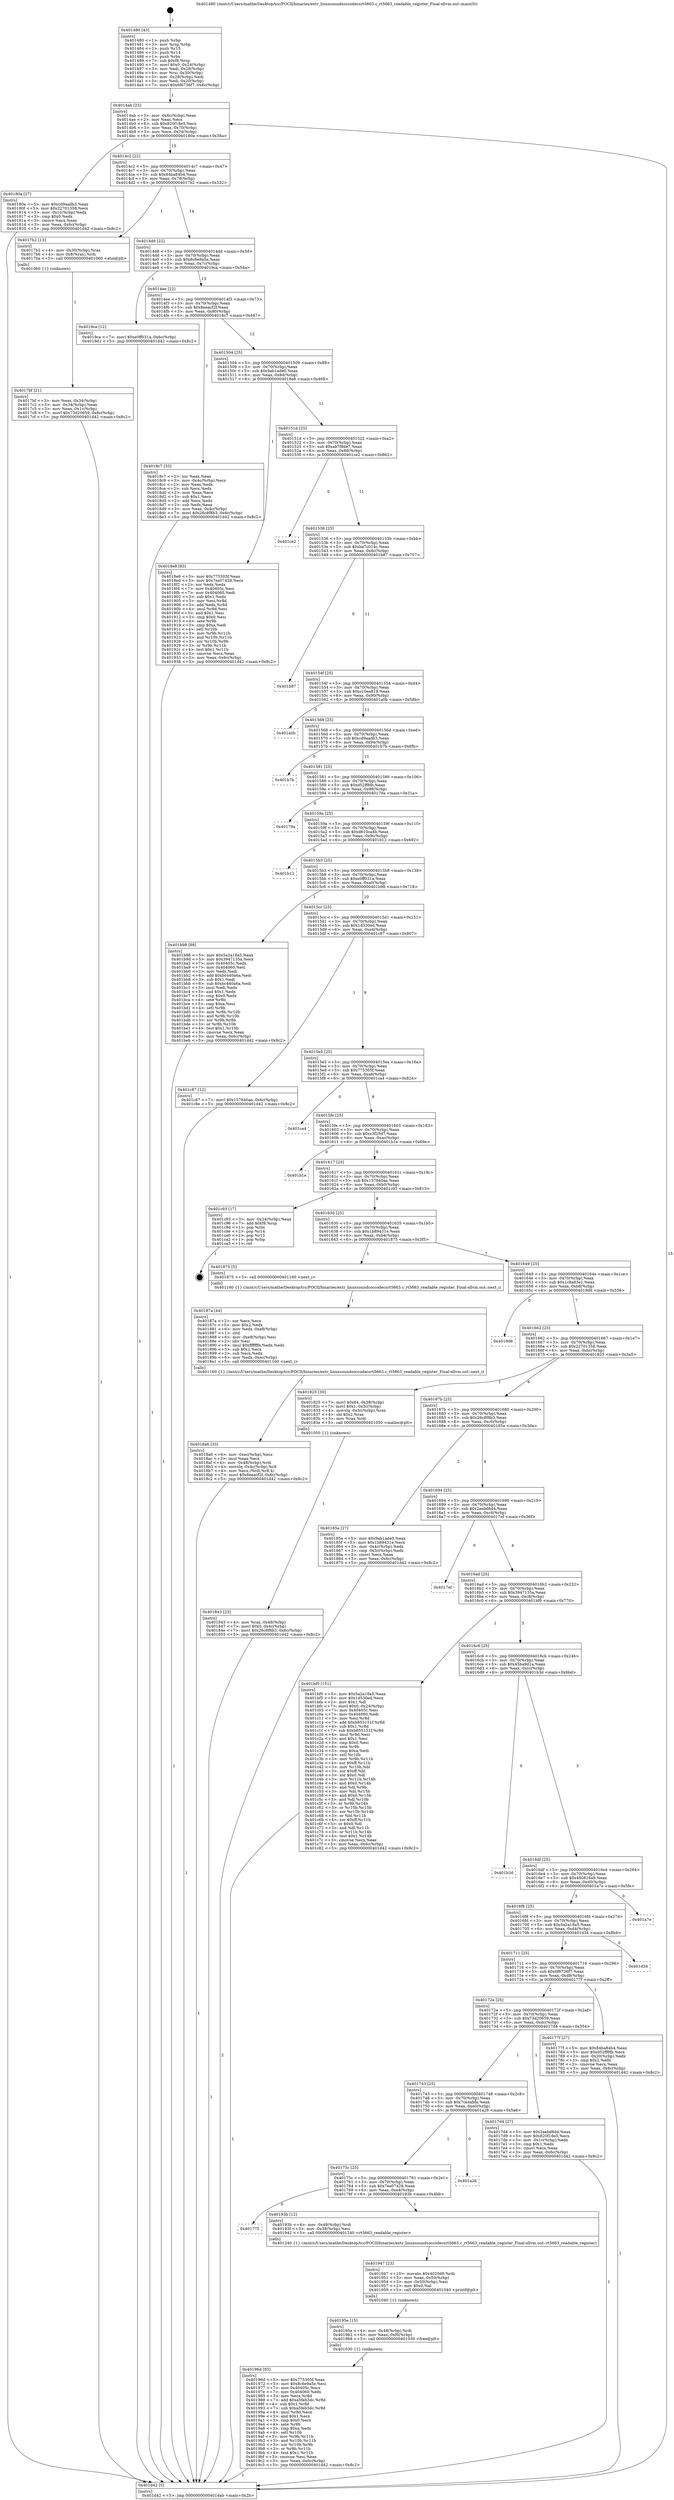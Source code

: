 digraph "0x401480" {
  label = "0x401480 (/mnt/c/Users/mathe/Desktop/tcc/POCII/binaries/extr_linuxsoundsoccodecsrt5663.c_rt5663_readable_register_Final-ollvm.out::main(0))"
  labelloc = "t"
  node[shape=record]

  Entry [label="",width=0.3,height=0.3,shape=circle,fillcolor=black,style=filled]
  "0x4014ab" [label="{
     0x4014ab [23]\l
     | [instrs]\l
     &nbsp;&nbsp;0x4014ab \<+3\>: mov -0x6c(%rbp),%eax\l
     &nbsp;&nbsp;0x4014ae \<+2\>: mov %eax,%ecx\l
     &nbsp;&nbsp;0x4014b0 \<+6\>: sub $0x820f18e5,%ecx\l
     &nbsp;&nbsp;0x4014b6 \<+3\>: mov %eax,-0x70(%rbp)\l
     &nbsp;&nbsp;0x4014b9 \<+3\>: mov %ecx,-0x74(%rbp)\l
     &nbsp;&nbsp;0x4014bc \<+6\>: je 000000000040180a \<main+0x38a\>\l
  }"]
  "0x40180a" [label="{
     0x40180a [27]\l
     | [instrs]\l
     &nbsp;&nbsp;0x40180a \<+5\>: mov $0xcd9aadb3,%eax\l
     &nbsp;&nbsp;0x40180f \<+5\>: mov $0x22701358,%ecx\l
     &nbsp;&nbsp;0x401814 \<+3\>: mov -0x1c(%rbp),%edx\l
     &nbsp;&nbsp;0x401817 \<+3\>: cmp $0x0,%edx\l
     &nbsp;&nbsp;0x40181a \<+3\>: cmove %ecx,%eax\l
     &nbsp;&nbsp;0x40181d \<+3\>: mov %eax,-0x6c(%rbp)\l
     &nbsp;&nbsp;0x401820 \<+5\>: jmp 0000000000401d42 \<main+0x8c2\>\l
  }"]
  "0x4014c2" [label="{
     0x4014c2 [22]\l
     | [instrs]\l
     &nbsp;&nbsp;0x4014c2 \<+5\>: jmp 00000000004014c7 \<main+0x47\>\l
     &nbsp;&nbsp;0x4014c7 \<+3\>: mov -0x70(%rbp),%eax\l
     &nbsp;&nbsp;0x4014ca \<+5\>: sub $0x84ba84b4,%eax\l
     &nbsp;&nbsp;0x4014cf \<+3\>: mov %eax,-0x78(%rbp)\l
     &nbsp;&nbsp;0x4014d2 \<+6\>: je 00000000004017b2 \<main+0x332\>\l
  }"]
  Exit [label="",width=0.3,height=0.3,shape=circle,fillcolor=black,style=filled,peripheries=2]
  "0x4017b2" [label="{
     0x4017b2 [13]\l
     | [instrs]\l
     &nbsp;&nbsp;0x4017b2 \<+4\>: mov -0x30(%rbp),%rax\l
     &nbsp;&nbsp;0x4017b6 \<+4\>: mov 0x8(%rax),%rdi\l
     &nbsp;&nbsp;0x4017ba \<+5\>: call 0000000000401060 \<atoi@plt\>\l
     | [calls]\l
     &nbsp;&nbsp;0x401060 \{1\} (unknown)\l
  }"]
  "0x4014d8" [label="{
     0x4014d8 [22]\l
     | [instrs]\l
     &nbsp;&nbsp;0x4014d8 \<+5\>: jmp 00000000004014dd \<main+0x5d\>\l
     &nbsp;&nbsp;0x4014dd \<+3\>: mov -0x70(%rbp),%eax\l
     &nbsp;&nbsp;0x4014e0 \<+5\>: sub $0x8c6e9a5e,%eax\l
     &nbsp;&nbsp;0x4014e5 \<+3\>: mov %eax,-0x7c(%rbp)\l
     &nbsp;&nbsp;0x4014e8 \<+6\>: je 00000000004019ca \<main+0x54a\>\l
  }"]
  "0x40196d" [label="{
     0x40196d [93]\l
     | [instrs]\l
     &nbsp;&nbsp;0x40196d \<+5\>: mov $0x775305f,%eax\l
     &nbsp;&nbsp;0x401972 \<+5\>: mov $0x8c6e9a5e,%esi\l
     &nbsp;&nbsp;0x401977 \<+7\>: mov 0x40405c,%ecx\l
     &nbsp;&nbsp;0x40197e \<+7\>: mov 0x404060,%edx\l
     &nbsp;&nbsp;0x401985 \<+3\>: mov %ecx,%r8d\l
     &nbsp;&nbsp;0x401988 \<+7\>: add $0xa5feb3dc,%r8d\l
     &nbsp;&nbsp;0x40198f \<+4\>: sub $0x1,%r8d\l
     &nbsp;&nbsp;0x401993 \<+7\>: sub $0xa5feb3dc,%r8d\l
     &nbsp;&nbsp;0x40199a \<+4\>: imul %r8d,%ecx\l
     &nbsp;&nbsp;0x40199e \<+3\>: and $0x1,%ecx\l
     &nbsp;&nbsp;0x4019a1 \<+3\>: cmp $0x0,%ecx\l
     &nbsp;&nbsp;0x4019a4 \<+4\>: sete %r9b\l
     &nbsp;&nbsp;0x4019a8 \<+3\>: cmp $0xa,%edx\l
     &nbsp;&nbsp;0x4019ab \<+4\>: setl %r10b\l
     &nbsp;&nbsp;0x4019af \<+3\>: mov %r9b,%r11b\l
     &nbsp;&nbsp;0x4019b2 \<+3\>: and %r10b,%r11b\l
     &nbsp;&nbsp;0x4019b5 \<+3\>: xor %r10b,%r9b\l
     &nbsp;&nbsp;0x4019b8 \<+3\>: or %r9b,%r11b\l
     &nbsp;&nbsp;0x4019bb \<+4\>: test $0x1,%r11b\l
     &nbsp;&nbsp;0x4019bf \<+3\>: cmovne %esi,%eax\l
     &nbsp;&nbsp;0x4019c2 \<+3\>: mov %eax,-0x6c(%rbp)\l
     &nbsp;&nbsp;0x4019c5 \<+5\>: jmp 0000000000401d42 \<main+0x8c2\>\l
  }"]
  "0x4019ca" [label="{
     0x4019ca [12]\l
     | [instrs]\l
     &nbsp;&nbsp;0x4019ca \<+7\>: movl $0xe0ff031a,-0x6c(%rbp)\l
     &nbsp;&nbsp;0x4019d1 \<+5\>: jmp 0000000000401d42 \<main+0x8c2\>\l
  }"]
  "0x4014ee" [label="{
     0x4014ee [22]\l
     | [instrs]\l
     &nbsp;&nbsp;0x4014ee \<+5\>: jmp 00000000004014f3 \<main+0x73\>\l
     &nbsp;&nbsp;0x4014f3 \<+3\>: mov -0x70(%rbp),%eax\l
     &nbsp;&nbsp;0x4014f6 \<+5\>: sub $0x8eeacf2f,%eax\l
     &nbsp;&nbsp;0x4014fb \<+3\>: mov %eax,-0x80(%rbp)\l
     &nbsp;&nbsp;0x4014fe \<+6\>: je 00000000004018c7 \<main+0x447\>\l
  }"]
  "0x40195e" [label="{
     0x40195e [15]\l
     | [instrs]\l
     &nbsp;&nbsp;0x40195e \<+4\>: mov -0x48(%rbp),%rdi\l
     &nbsp;&nbsp;0x401962 \<+6\>: mov %eax,-0xf0(%rbp)\l
     &nbsp;&nbsp;0x401968 \<+5\>: call 0000000000401030 \<free@plt\>\l
     | [calls]\l
     &nbsp;&nbsp;0x401030 \{1\} (unknown)\l
  }"]
  "0x4018c7" [label="{
     0x4018c7 [33]\l
     | [instrs]\l
     &nbsp;&nbsp;0x4018c7 \<+2\>: xor %eax,%eax\l
     &nbsp;&nbsp;0x4018c9 \<+3\>: mov -0x4c(%rbp),%ecx\l
     &nbsp;&nbsp;0x4018cc \<+2\>: mov %eax,%edx\l
     &nbsp;&nbsp;0x4018ce \<+2\>: sub %ecx,%edx\l
     &nbsp;&nbsp;0x4018d0 \<+2\>: mov %eax,%ecx\l
     &nbsp;&nbsp;0x4018d2 \<+3\>: sub $0x1,%ecx\l
     &nbsp;&nbsp;0x4018d5 \<+2\>: add %ecx,%edx\l
     &nbsp;&nbsp;0x4018d7 \<+2\>: sub %edx,%eax\l
     &nbsp;&nbsp;0x4018d9 \<+3\>: mov %eax,-0x4c(%rbp)\l
     &nbsp;&nbsp;0x4018dc \<+7\>: movl $0x26c8f8b3,-0x6c(%rbp)\l
     &nbsp;&nbsp;0x4018e3 \<+5\>: jmp 0000000000401d42 \<main+0x8c2\>\l
  }"]
  "0x401504" [label="{
     0x401504 [25]\l
     | [instrs]\l
     &nbsp;&nbsp;0x401504 \<+5\>: jmp 0000000000401509 \<main+0x89\>\l
     &nbsp;&nbsp;0x401509 \<+3\>: mov -0x70(%rbp),%eax\l
     &nbsp;&nbsp;0x40150c \<+5\>: sub $0x9ab1ade0,%eax\l
     &nbsp;&nbsp;0x401511 \<+6\>: mov %eax,-0x84(%rbp)\l
     &nbsp;&nbsp;0x401517 \<+6\>: je 00000000004018e8 \<main+0x468\>\l
  }"]
  "0x401947" [label="{
     0x401947 [23]\l
     | [instrs]\l
     &nbsp;&nbsp;0x401947 \<+10\>: movabs $0x4020d6,%rdi\l
     &nbsp;&nbsp;0x401951 \<+3\>: mov %eax,-0x50(%rbp)\l
     &nbsp;&nbsp;0x401954 \<+3\>: mov -0x50(%rbp),%esi\l
     &nbsp;&nbsp;0x401957 \<+2\>: mov $0x0,%al\l
     &nbsp;&nbsp;0x401959 \<+5\>: call 0000000000401040 \<printf@plt\>\l
     | [calls]\l
     &nbsp;&nbsp;0x401040 \{1\} (unknown)\l
  }"]
  "0x4018e8" [label="{
     0x4018e8 [83]\l
     | [instrs]\l
     &nbsp;&nbsp;0x4018e8 \<+5\>: mov $0x775305f,%eax\l
     &nbsp;&nbsp;0x4018ed \<+5\>: mov $0x7ea07428,%ecx\l
     &nbsp;&nbsp;0x4018f2 \<+2\>: xor %edx,%edx\l
     &nbsp;&nbsp;0x4018f4 \<+7\>: mov 0x40405c,%esi\l
     &nbsp;&nbsp;0x4018fb \<+7\>: mov 0x404060,%edi\l
     &nbsp;&nbsp;0x401902 \<+3\>: sub $0x1,%edx\l
     &nbsp;&nbsp;0x401905 \<+3\>: mov %esi,%r8d\l
     &nbsp;&nbsp;0x401908 \<+3\>: add %edx,%r8d\l
     &nbsp;&nbsp;0x40190b \<+4\>: imul %r8d,%esi\l
     &nbsp;&nbsp;0x40190f \<+3\>: and $0x1,%esi\l
     &nbsp;&nbsp;0x401912 \<+3\>: cmp $0x0,%esi\l
     &nbsp;&nbsp;0x401915 \<+4\>: sete %r9b\l
     &nbsp;&nbsp;0x401919 \<+3\>: cmp $0xa,%edi\l
     &nbsp;&nbsp;0x40191c \<+4\>: setl %r10b\l
     &nbsp;&nbsp;0x401920 \<+3\>: mov %r9b,%r11b\l
     &nbsp;&nbsp;0x401923 \<+3\>: and %r10b,%r11b\l
     &nbsp;&nbsp;0x401926 \<+3\>: xor %r10b,%r9b\l
     &nbsp;&nbsp;0x401929 \<+3\>: or %r9b,%r11b\l
     &nbsp;&nbsp;0x40192c \<+4\>: test $0x1,%r11b\l
     &nbsp;&nbsp;0x401930 \<+3\>: cmovne %ecx,%eax\l
     &nbsp;&nbsp;0x401933 \<+3\>: mov %eax,-0x6c(%rbp)\l
     &nbsp;&nbsp;0x401936 \<+5\>: jmp 0000000000401d42 \<main+0x8c2\>\l
  }"]
  "0x40151d" [label="{
     0x40151d [25]\l
     | [instrs]\l
     &nbsp;&nbsp;0x40151d \<+5\>: jmp 0000000000401522 \<main+0xa2\>\l
     &nbsp;&nbsp;0x401522 \<+3\>: mov -0x70(%rbp),%eax\l
     &nbsp;&nbsp;0x401525 \<+5\>: sub $0xab7f8de7,%eax\l
     &nbsp;&nbsp;0x40152a \<+6\>: mov %eax,-0x88(%rbp)\l
     &nbsp;&nbsp;0x401530 \<+6\>: je 0000000000401ce2 \<main+0x862\>\l
  }"]
  "0x401775" [label="{
     0x401775\l
  }", style=dashed]
  "0x401ce2" [label="{
     0x401ce2\l
  }", style=dashed]
  "0x401536" [label="{
     0x401536 [25]\l
     | [instrs]\l
     &nbsp;&nbsp;0x401536 \<+5\>: jmp 000000000040153b \<main+0xbb\>\l
     &nbsp;&nbsp;0x40153b \<+3\>: mov -0x70(%rbp),%eax\l
     &nbsp;&nbsp;0x40153e \<+5\>: sub $0xba7c014c,%eax\l
     &nbsp;&nbsp;0x401543 \<+6\>: mov %eax,-0x8c(%rbp)\l
     &nbsp;&nbsp;0x401549 \<+6\>: je 0000000000401b87 \<main+0x707\>\l
  }"]
  "0x40193b" [label="{
     0x40193b [12]\l
     | [instrs]\l
     &nbsp;&nbsp;0x40193b \<+4\>: mov -0x48(%rbp),%rdi\l
     &nbsp;&nbsp;0x40193f \<+3\>: mov -0x38(%rbp),%esi\l
     &nbsp;&nbsp;0x401942 \<+5\>: call 0000000000401240 \<rt5663_readable_register\>\l
     | [calls]\l
     &nbsp;&nbsp;0x401240 \{1\} (/mnt/c/Users/mathe/Desktop/tcc/POCII/binaries/extr_linuxsoundsoccodecsrt5663.c_rt5663_readable_register_Final-ollvm.out::rt5663_readable_register)\l
  }"]
  "0x401b87" [label="{
     0x401b87\l
  }", style=dashed]
  "0x40154f" [label="{
     0x40154f [25]\l
     | [instrs]\l
     &nbsp;&nbsp;0x40154f \<+5\>: jmp 0000000000401554 \<main+0xd4\>\l
     &nbsp;&nbsp;0x401554 \<+3\>: mov -0x70(%rbp),%eax\l
     &nbsp;&nbsp;0x401557 \<+5\>: sub $0xc10ea819,%eax\l
     &nbsp;&nbsp;0x40155c \<+6\>: mov %eax,-0x90(%rbp)\l
     &nbsp;&nbsp;0x401562 \<+6\>: je 0000000000401a0b \<main+0x58b\>\l
  }"]
  "0x40175c" [label="{
     0x40175c [25]\l
     | [instrs]\l
     &nbsp;&nbsp;0x40175c \<+5\>: jmp 0000000000401761 \<main+0x2e1\>\l
     &nbsp;&nbsp;0x401761 \<+3\>: mov -0x70(%rbp),%eax\l
     &nbsp;&nbsp;0x401764 \<+5\>: sub $0x7ea07428,%eax\l
     &nbsp;&nbsp;0x401769 \<+6\>: mov %eax,-0xe4(%rbp)\l
     &nbsp;&nbsp;0x40176f \<+6\>: je 000000000040193b \<main+0x4bb\>\l
  }"]
  "0x401a0b" [label="{
     0x401a0b\l
  }", style=dashed]
  "0x401568" [label="{
     0x401568 [25]\l
     | [instrs]\l
     &nbsp;&nbsp;0x401568 \<+5\>: jmp 000000000040156d \<main+0xed\>\l
     &nbsp;&nbsp;0x40156d \<+3\>: mov -0x70(%rbp),%eax\l
     &nbsp;&nbsp;0x401570 \<+5\>: sub $0xcd9aadb3,%eax\l
     &nbsp;&nbsp;0x401575 \<+6\>: mov %eax,-0x94(%rbp)\l
     &nbsp;&nbsp;0x40157b \<+6\>: je 0000000000401b7b \<main+0x6fb\>\l
  }"]
  "0x401a26" [label="{
     0x401a26\l
  }", style=dashed]
  "0x401b7b" [label="{
     0x401b7b\l
  }", style=dashed]
  "0x401581" [label="{
     0x401581 [25]\l
     | [instrs]\l
     &nbsp;&nbsp;0x401581 \<+5\>: jmp 0000000000401586 \<main+0x106\>\l
     &nbsp;&nbsp;0x401586 \<+3\>: mov -0x70(%rbp),%eax\l
     &nbsp;&nbsp;0x401589 \<+5\>: sub $0xd52ff8fb,%eax\l
     &nbsp;&nbsp;0x40158e \<+6\>: mov %eax,-0x98(%rbp)\l
     &nbsp;&nbsp;0x401594 \<+6\>: je 000000000040179a \<main+0x31a\>\l
  }"]
  "0x4018a6" [label="{
     0x4018a6 [33]\l
     | [instrs]\l
     &nbsp;&nbsp;0x4018a6 \<+6\>: mov -0xec(%rbp),%ecx\l
     &nbsp;&nbsp;0x4018ac \<+3\>: imul %eax,%ecx\l
     &nbsp;&nbsp;0x4018af \<+4\>: mov -0x48(%rbp),%rdi\l
     &nbsp;&nbsp;0x4018b3 \<+4\>: movslq -0x4c(%rbp),%r8\l
     &nbsp;&nbsp;0x4018b7 \<+4\>: mov %ecx,(%rdi,%r8,4)\l
     &nbsp;&nbsp;0x4018bb \<+7\>: movl $0x8eeacf2f,-0x6c(%rbp)\l
     &nbsp;&nbsp;0x4018c2 \<+5\>: jmp 0000000000401d42 \<main+0x8c2\>\l
  }"]
  "0x40179a" [label="{
     0x40179a\l
  }", style=dashed]
  "0x40159a" [label="{
     0x40159a [25]\l
     | [instrs]\l
     &nbsp;&nbsp;0x40159a \<+5\>: jmp 000000000040159f \<main+0x11f\>\l
     &nbsp;&nbsp;0x40159f \<+3\>: mov -0x70(%rbp),%eax\l
     &nbsp;&nbsp;0x4015a2 \<+5\>: sub $0xd610ca4b,%eax\l
     &nbsp;&nbsp;0x4015a7 \<+6\>: mov %eax,-0x9c(%rbp)\l
     &nbsp;&nbsp;0x4015ad \<+6\>: je 0000000000401b12 \<main+0x692\>\l
  }"]
  "0x40187a" [label="{
     0x40187a [44]\l
     | [instrs]\l
     &nbsp;&nbsp;0x40187a \<+2\>: xor %ecx,%ecx\l
     &nbsp;&nbsp;0x40187c \<+5\>: mov $0x2,%edx\l
     &nbsp;&nbsp;0x401881 \<+6\>: mov %edx,-0xe8(%rbp)\l
     &nbsp;&nbsp;0x401887 \<+1\>: cltd\l
     &nbsp;&nbsp;0x401888 \<+6\>: mov -0xe8(%rbp),%esi\l
     &nbsp;&nbsp;0x40188e \<+2\>: idiv %esi\l
     &nbsp;&nbsp;0x401890 \<+6\>: imul $0xfffffffe,%edx,%edx\l
     &nbsp;&nbsp;0x401896 \<+3\>: sub $0x1,%ecx\l
     &nbsp;&nbsp;0x401899 \<+2\>: sub %ecx,%edx\l
     &nbsp;&nbsp;0x40189b \<+6\>: mov %edx,-0xec(%rbp)\l
     &nbsp;&nbsp;0x4018a1 \<+5\>: call 0000000000401160 \<next_i\>\l
     | [calls]\l
     &nbsp;&nbsp;0x401160 \{1\} (/mnt/c/Users/mathe/Desktop/tcc/POCII/binaries/extr_linuxsoundsoccodecsrt5663.c_rt5663_readable_register_Final-ollvm.out::next_i)\l
  }"]
  "0x401b12" [label="{
     0x401b12\l
  }", style=dashed]
  "0x4015b3" [label="{
     0x4015b3 [25]\l
     | [instrs]\l
     &nbsp;&nbsp;0x4015b3 \<+5\>: jmp 00000000004015b8 \<main+0x138\>\l
     &nbsp;&nbsp;0x4015b8 \<+3\>: mov -0x70(%rbp),%eax\l
     &nbsp;&nbsp;0x4015bb \<+5\>: sub $0xe0ff031a,%eax\l
     &nbsp;&nbsp;0x4015c0 \<+6\>: mov %eax,-0xa0(%rbp)\l
     &nbsp;&nbsp;0x4015c6 \<+6\>: je 0000000000401b98 \<main+0x718\>\l
  }"]
  "0x401843" [label="{
     0x401843 [23]\l
     | [instrs]\l
     &nbsp;&nbsp;0x401843 \<+4\>: mov %rax,-0x48(%rbp)\l
     &nbsp;&nbsp;0x401847 \<+7\>: movl $0x0,-0x4c(%rbp)\l
     &nbsp;&nbsp;0x40184e \<+7\>: movl $0x26c8f8b3,-0x6c(%rbp)\l
     &nbsp;&nbsp;0x401855 \<+5\>: jmp 0000000000401d42 \<main+0x8c2\>\l
  }"]
  "0x401b98" [label="{
     0x401b98 [88]\l
     | [instrs]\l
     &nbsp;&nbsp;0x401b98 \<+5\>: mov $0x5a2a18a5,%eax\l
     &nbsp;&nbsp;0x401b9d \<+5\>: mov $0x3947135a,%ecx\l
     &nbsp;&nbsp;0x401ba2 \<+7\>: mov 0x40405c,%edx\l
     &nbsp;&nbsp;0x401ba9 \<+7\>: mov 0x404060,%esi\l
     &nbsp;&nbsp;0x401bb0 \<+2\>: mov %edx,%edi\l
     &nbsp;&nbsp;0x401bb2 \<+6\>: add $0xbc440a6a,%edi\l
     &nbsp;&nbsp;0x401bb8 \<+3\>: sub $0x1,%edi\l
     &nbsp;&nbsp;0x401bbb \<+6\>: sub $0xbc440a6a,%edi\l
     &nbsp;&nbsp;0x401bc1 \<+3\>: imul %edi,%edx\l
     &nbsp;&nbsp;0x401bc4 \<+3\>: and $0x1,%edx\l
     &nbsp;&nbsp;0x401bc7 \<+3\>: cmp $0x0,%edx\l
     &nbsp;&nbsp;0x401bca \<+4\>: sete %r8b\l
     &nbsp;&nbsp;0x401bce \<+3\>: cmp $0xa,%esi\l
     &nbsp;&nbsp;0x401bd1 \<+4\>: setl %r9b\l
     &nbsp;&nbsp;0x401bd5 \<+3\>: mov %r8b,%r10b\l
     &nbsp;&nbsp;0x401bd8 \<+3\>: and %r9b,%r10b\l
     &nbsp;&nbsp;0x401bdb \<+3\>: xor %r9b,%r8b\l
     &nbsp;&nbsp;0x401bde \<+3\>: or %r8b,%r10b\l
     &nbsp;&nbsp;0x401be1 \<+4\>: test $0x1,%r10b\l
     &nbsp;&nbsp;0x401be5 \<+3\>: cmovne %ecx,%eax\l
     &nbsp;&nbsp;0x401be8 \<+3\>: mov %eax,-0x6c(%rbp)\l
     &nbsp;&nbsp;0x401beb \<+5\>: jmp 0000000000401d42 \<main+0x8c2\>\l
  }"]
  "0x4015cc" [label="{
     0x4015cc [25]\l
     | [instrs]\l
     &nbsp;&nbsp;0x4015cc \<+5\>: jmp 00000000004015d1 \<main+0x151\>\l
     &nbsp;&nbsp;0x4015d1 \<+3\>: mov -0x70(%rbp),%eax\l
     &nbsp;&nbsp;0x4015d4 \<+5\>: sub $0x1d530ed,%eax\l
     &nbsp;&nbsp;0x4015d9 \<+6\>: mov %eax,-0xa4(%rbp)\l
     &nbsp;&nbsp;0x4015df \<+6\>: je 0000000000401c87 \<main+0x807\>\l
  }"]
  "0x401743" [label="{
     0x401743 [25]\l
     | [instrs]\l
     &nbsp;&nbsp;0x401743 \<+5\>: jmp 0000000000401748 \<main+0x2c8\>\l
     &nbsp;&nbsp;0x401748 \<+3\>: mov -0x70(%rbp),%eax\l
     &nbsp;&nbsp;0x40174b \<+5\>: sub $0x7ca4abfa,%eax\l
     &nbsp;&nbsp;0x401750 \<+6\>: mov %eax,-0xe0(%rbp)\l
     &nbsp;&nbsp;0x401756 \<+6\>: je 0000000000401a26 \<main+0x5a6\>\l
  }"]
  "0x401c87" [label="{
     0x401c87 [12]\l
     | [instrs]\l
     &nbsp;&nbsp;0x401c87 \<+7\>: movl $0x157840ae,-0x6c(%rbp)\l
     &nbsp;&nbsp;0x401c8e \<+5\>: jmp 0000000000401d42 \<main+0x8c2\>\l
  }"]
  "0x4015e5" [label="{
     0x4015e5 [25]\l
     | [instrs]\l
     &nbsp;&nbsp;0x4015e5 \<+5\>: jmp 00000000004015ea \<main+0x16a\>\l
     &nbsp;&nbsp;0x4015ea \<+3\>: mov -0x70(%rbp),%eax\l
     &nbsp;&nbsp;0x4015ed \<+5\>: sub $0x775305f,%eax\l
     &nbsp;&nbsp;0x4015f2 \<+6\>: mov %eax,-0xa8(%rbp)\l
     &nbsp;&nbsp;0x4015f8 \<+6\>: je 0000000000401ca4 \<main+0x824\>\l
  }"]
  "0x4017d4" [label="{
     0x4017d4 [27]\l
     | [instrs]\l
     &nbsp;&nbsp;0x4017d4 \<+5\>: mov $0x2aebd6d4,%eax\l
     &nbsp;&nbsp;0x4017d9 \<+5\>: mov $0x820f18e5,%ecx\l
     &nbsp;&nbsp;0x4017de \<+3\>: mov -0x1c(%rbp),%edx\l
     &nbsp;&nbsp;0x4017e1 \<+3\>: cmp $0x1,%edx\l
     &nbsp;&nbsp;0x4017e4 \<+3\>: cmovl %ecx,%eax\l
     &nbsp;&nbsp;0x4017e7 \<+3\>: mov %eax,-0x6c(%rbp)\l
     &nbsp;&nbsp;0x4017ea \<+5\>: jmp 0000000000401d42 \<main+0x8c2\>\l
  }"]
  "0x401ca4" [label="{
     0x401ca4\l
  }", style=dashed]
  "0x4015fe" [label="{
     0x4015fe [25]\l
     | [instrs]\l
     &nbsp;&nbsp;0x4015fe \<+5\>: jmp 0000000000401603 \<main+0x183\>\l
     &nbsp;&nbsp;0x401603 \<+3\>: mov -0x70(%rbp),%eax\l
     &nbsp;&nbsp;0x401606 \<+5\>: sub $0xc3f25d7,%eax\l
     &nbsp;&nbsp;0x40160b \<+6\>: mov %eax,-0xac(%rbp)\l
     &nbsp;&nbsp;0x401611 \<+6\>: je 0000000000401b1e \<main+0x69e\>\l
  }"]
  "0x4017bf" [label="{
     0x4017bf [21]\l
     | [instrs]\l
     &nbsp;&nbsp;0x4017bf \<+3\>: mov %eax,-0x34(%rbp)\l
     &nbsp;&nbsp;0x4017c2 \<+3\>: mov -0x34(%rbp),%eax\l
     &nbsp;&nbsp;0x4017c5 \<+3\>: mov %eax,-0x1c(%rbp)\l
     &nbsp;&nbsp;0x4017c8 \<+7\>: movl $0x73d20659,-0x6c(%rbp)\l
     &nbsp;&nbsp;0x4017cf \<+5\>: jmp 0000000000401d42 \<main+0x8c2\>\l
  }"]
  "0x401b1e" [label="{
     0x401b1e\l
  }", style=dashed]
  "0x401617" [label="{
     0x401617 [25]\l
     | [instrs]\l
     &nbsp;&nbsp;0x401617 \<+5\>: jmp 000000000040161c \<main+0x19c\>\l
     &nbsp;&nbsp;0x40161c \<+3\>: mov -0x70(%rbp),%eax\l
     &nbsp;&nbsp;0x40161f \<+5\>: sub $0x157840ae,%eax\l
     &nbsp;&nbsp;0x401624 \<+6\>: mov %eax,-0xb0(%rbp)\l
     &nbsp;&nbsp;0x40162a \<+6\>: je 0000000000401c93 \<main+0x813\>\l
  }"]
  "0x401480" [label="{
     0x401480 [43]\l
     | [instrs]\l
     &nbsp;&nbsp;0x401480 \<+1\>: push %rbp\l
     &nbsp;&nbsp;0x401481 \<+3\>: mov %rsp,%rbp\l
     &nbsp;&nbsp;0x401484 \<+2\>: push %r15\l
     &nbsp;&nbsp;0x401486 \<+2\>: push %r14\l
     &nbsp;&nbsp;0x401488 \<+1\>: push %rbx\l
     &nbsp;&nbsp;0x401489 \<+7\>: sub $0xf8,%rsp\l
     &nbsp;&nbsp;0x401490 \<+7\>: movl $0x0,-0x24(%rbp)\l
     &nbsp;&nbsp;0x401497 \<+3\>: mov %edi,-0x28(%rbp)\l
     &nbsp;&nbsp;0x40149a \<+4\>: mov %rsi,-0x30(%rbp)\l
     &nbsp;&nbsp;0x40149e \<+3\>: mov -0x28(%rbp),%edi\l
     &nbsp;&nbsp;0x4014a1 \<+3\>: mov %edi,-0x20(%rbp)\l
     &nbsp;&nbsp;0x4014a4 \<+7\>: movl $0x6f6736f7,-0x6c(%rbp)\l
  }"]
  "0x401c93" [label="{
     0x401c93 [17]\l
     | [instrs]\l
     &nbsp;&nbsp;0x401c93 \<+3\>: mov -0x24(%rbp),%eax\l
     &nbsp;&nbsp;0x401c96 \<+7\>: add $0xf8,%rsp\l
     &nbsp;&nbsp;0x401c9d \<+1\>: pop %rbx\l
     &nbsp;&nbsp;0x401c9e \<+2\>: pop %r14\l
     &nbsp;&nbsp;0x401ca0 \<+2\>: pop %r15\l
     &nbsp;&nbsp;0x401ca2 \<+1\>: pop %rbp\l
     &nbsp;&nbsp;0x401ca3 \<+1\>: ret\l
  }"]
  "0x401630" [label="{
     0x401630 [25]\l
     | [instrs]\l
     &nbsp;&nbsp;0x401630 \<+5\>: jmp 0000000000401635 \<main+0x1b5\>\l
     &nbsp;&nbsp;0x401635 \<+3\>: mov -0x70(%rbp),%eax\l
     &nbsp;&nbsp;0x401638 \<+5\>: sub $0x1b89431e,%eax\l
     &nbsp;&nbsp;0x40163d \<+6\>: mov %eax,-0xb4(%rbp)\l
     &nbsp;&nbsp;0x401643 \<+6\>: je 0000000000401875 \<main+0x3f5\>\l
  }"]
  "0x401d42" [label="{
     0x401d42 [5]\l
     | [instrs]\l
     &nbsp;&nbsp;0x401d42 \<+5\>: jmp 00000000004014ab \<main+0x2b\>\l
  }"]
  "0x401875" [label="{
     0x401875 [5]\l
     | [instrs]\l
     &nbsp;&nbsp;0x401875 \<+5\>: call 0000000000401160 \<next_i\>\l
     | [calls]\l
     &nbsp;&nbsp;0x401160 \{1\} (/mnt/c/Users/mathe/Desktop/tcc/POCII/binaries/extr_linuxsoundsoccodecsrt5663.c_rt5663_readable_register_Final-ollvm.out::next_i)\l
  }"]
  "0x401649" [label="{
     0x401649 [25]\l
     | [instrs]\l
     &nbsp;&nbsp;0x401649 \<+5\>: jmp 000000000040164e \<main+0x1ce\>\l
     &nbsp;&nbsp;0x40164e \<+3\>: mov -0x70(%rbp),%eax\l
     &nbsp;&nbsp;0x401651 \<+5\>: sub $0x1c8a83e1,%eax\l
     &nbsp;&nbsp;0x401656 \<+6\>: mov %eax,-0xb8(%rbp)\l
     &nbsp;&nbsp;0x40165c \<+6\>: je 00000000004019d6 \<main+0x556\>\l
  }"]
  "0x40172a" [label="{
     0x40172a [25]\l
     | [instrs]\l
     &nbsp;&nbsp;0x40172a \<+5\>: jmp 000000000040172f \<main+0x2af\>\l
     &nbsp;&nbsp;0x40172f \<+3\>: mov -0x70(%rbp),%eax\l
     &nbsp;&nbsp;0x401732 \<+5\>: sub $0x73d20659,%eax\l
     &nbsp;&nbsp;0x401737 \<+6\>: mov %eax,-0xdc(%rbp)\l
     &nbsp;&nbsp;0x40173d \<+6\>: je 00000000004017d4 \<main+0x354\>\l
  }"]
  "0x4019d6" [label="{
     0x4019d6\l
  }", style=dashed]
  "0x401662" [label="{
     0x401662 [25]\l
     | [instrs]\l
     &nbsp;&nbsp;0x401662 \<+5\>: jmp 0000000000401667 \<main+0x1e7\>\l
     &nbsp;&nbsp;0x401667 \<+3\>: mov -0x70(%rbp),%eax\l
     &nbsp;&nbsp;0x40166a \<+5\>: sub $0x22701358,%eax\l
     &nbsp;&nbsp;0x40166f \<+6\>: mov %eax,-0xbc(%rbp)\l
     &nbsp;&nbsp;0x401675 \<+6\>: je 0000000000401825 \<main+0x3a5\>\l
  }"]
  "0x40177f" [label="{
     0x40177f [27]\l
     | [instrs]\l
     &nbsp;&nbsp;0x40177f \<+5\>: mov $0x84ba84b4,%eax\l
     &nbsp;&nbsp;0x401784 \<+5\>: mov $0xd52ff8fb,%ecx\l
     &nbsp;&nbsp;0x401789 \<+3\>: mov -0x20(%rbp),%edx\l
     &nbsp;&nbsp;0x40178c \<+3\>: cmp $0x2,%edx\l
     &nbsp;&nbsp;0x40178f \<+3\>: cmovne %ecx,%eax\l
     &nbsp;&nbsp;0x401792 \<+3\>: mov %eax,-0x6c(%rbp)\l
     &nbsp;&nbsp;0x401795 \<+5\>: jmp 0000000000401d42 \<main+0x8c2\>\l
  }"]
  "0x401825" [label="{
     0x401825 [30]\l
     | [instrs]\l
     &nbsp;&nbsp;0x401825 \<+7\>: movl $0x64,-0x38(%rbp)\l
     &nbsp;&nbsp;0x40182c \<+7\>: movl $0x1,-0x3c(%rbp)\l
     &nbsp;&nbsp;0x401833 \<+4\>: movslq -0x3c(%rbp),%rax\l
     &nbsp;&nbsp;0x401837 \<+4\>: shl $0x2,%rax\l
     &nbsp;&nbsp;0x40183b \<+3\>: mov %rax,%rdi\l
     &nbsp;&nbsp;0x40183e \<+5\>: call 0000000000401050 \<malloc@plt\>\l
     | [calls]\l
     &nbsp;&nbsp;0x401050 \{1\} (unknown)\l
  }"]
  "0x40167b" [label="{
     0x40167b [25]\l
     | [instrs]\l
     &nbsp;&nbsp;0x40167b \<+5\>: jmp 0000000000401680 \<main+0x200\>\l
     &nbsp;&nbsp;0x401680 \<+3\>: mov -0x70(%rbp),%eax\l
     &nbsp;&nbsp;0x401683 \<+5\>: sub $0x26c8f8b3,%eax\l
     &nbsp;&nbsp;0x401688 \<+6\>: mov %eax,-0xc0(%rbp)\l
     &nbsp;&nbsp;0x40168e \<+6\>: je 000000000040185a \<main+0x3da\>\l
  }"]
  "0x401711" [label="{
     0x401711 [25]\l
     | [instrs]\l
     &nbsp;&nbsp;0x401711 \<+5\>: jmp 0000000000401716 \<main+0x296\>\l
     &nbsp;&nbsp;0x401716 \<+3\>: mov -0x70(%rbp),%eax\l
     &nbsp;&nbsp;0x401719 \<+5\>: sub $0x6f6736f7,%eax\l
     &nbsp;&nbsp;0x40171e \<+6\>: mov %eax,-0xd8(%rbp)\l
     &nbsp;&nbsp;0x401724 \<+6\>: je 000000000040177f \<main+0x2ff\>\l
  }"]
  "0x40185a" [label="{
     0x40185a [27]\l
     | [instrs]\l
     &nbsp;&nbsp;0x40185a \<+5\>: mov $0x9ab1ade0,%eax\l
     &nbsp;&nbsp;0x40185f \<+5\>: mov $0x1b89431e,%ecx\l
     &nbsp;&nbsp;0x401864 \<+3\>: mov -0x4c(%rbp),%edx\l
     &nbsp;&nbsp;0x401867 \<+3\>: cmp -0x3c(%rbp),%edx\l
     &nbsp;&nbsp;0x40186a \<+3\>: cmovl %ecx,%eax\l
     &nbsp;&nbsp;0x40186d \<+3\>: mov %eax,-0x6c(%rbp)\l
     &nbsp;&nbsp;0x401870 \<+5\>: jmp 0000000000401d42 \<main+0x8c2\>\l
  }"]
  "0x401694" [label="{
     0x401694 [25]\l
     | [instrs]\l
     &nbsp;&nbsp;0x401694 \<+5\>: jmp 0000000000401699 \<main+0x219\>\l
     &nbsp;&nbsp;0x401699 \<+3\>: mov -0x70(%rbp),%eax\l
     &nbsp;&nbsp;0x40169c \<+5\>: sub $0x2aebd6d4,%eax\l
     &nbsp;&nbsp;0x4016a1 \<+6\>: mov %eax,-0xc4(%rbp)\l
     &nbsp;&nbsp;0x4016a7 \<+6\>: je 00000000004017ef \<main+0x36f\>\l
  }"]
  "0x401d34" [label="{
     0x401d34\l
  }", style=dashed]
  "0x4017ef" [label="{
     0x4017ef\l
  }", style=dashed]
  "0x4016ad" [label="{
     0x4016ad [25]\l
     | [instrs]\l
     &nbsp;&nbsp;0x4016ad \<+5\>: jmp 00000000004016b2 \<main+0x232\>\l
     &nbsp;&nbsp;0x4016b2 \<+3\>: mov -0x70(%rbp),%eax\l
     &nbsp;&nbsp;0x4016b5 \<+5\>: sub $0x3947135a,%eax\l
     &nbsp;&nbsp;0x4016ba \<+6\>: mov %eax,-0xc8(%rbp)\l
     &nbsp;&nbsp;0x4016c0 \<+6\>: je 0000000000401bf0 \<main+0x770\>\l
  }"]
  "0x4016f8" [label="{
     0x4016f8 [25]\l
     | [instrs]\l
     &nbsp;&nbsp;0x4016f8 \<+5\>: jmp 00000000004016fd \<main+0x27d\>\l
     &nbsp;&nbsp;0x4016fd \<+3\>: mov -0x70(%rbp),%eax\l
     &nbsp;&nbsp;0x401700 \<+5\>: sub $0x5a2a18a5,%eax\l
     &nbsp;&nbsp;0x401705 \<+6\>: mov %eax,-0xd4(%rbp)\l
     &nbsp;&nbsp;0x40170b \<+6\>: je 0000000000401d34 \<main+0x8b4\>\l
  }"]
  "0x401bf0" [label="{
     0x401bf0 [151]\l
     | [instrs]\l
     &nbsp;&nbsp;0x401bf0 \<+5\>: mov $0x5a2a18a5,%eax\l
     &nbsp;&nbsp;0x401bf5 \<+5\>: mov $0x1d530ed,%ecx\l
     &nbsp;&nbsp;0x401bfa \<+2\>: mov $0x1,%dl\l
     &nbsp;&nbsp;0x401bfc \<+7\>: movl $0x0,-0x24(%rbp)\l
     &nbsp;&nbsp;0x401c03 \<+7\>: mov 0x40405c,%esi\l
     &nbsp;&nbsp;0x401c0a \<+7\>: mov 0x404060,%edi\l
     &nbsp;&nbsp;0x401c11 \<+3\>: mov %esi,%r8d\l
     &nbsp;&nbsp;0x401c14 \<+7\>: add $0xb855151f,%r8d\l
     &nbsp;&nbsp;0x401c1b \<+4\>: sub $0x1,%r8d\l
     &nbsp;&nbsp;0x401c1f \<+7\>: sub $0xb855151f,%r8d\l
     &nbsp;&nbsp;0x401c26 \<+4\>: imul %r8d,%esi\l
     &nbsp;&nbsp;0x401c2a \<+3\>: and $0x1,%esi\l
     &nbsp;&nbsp;0x401c2d \<+3\>: cmp $0x0,%esi\l
     &nbsp;&nbsp;0x401c30 \<+4\>: sete %r9b\l
     &nbsp;&nbsp;0x401c34 \<+3\>: cmp $0xa,%edi\l
     &nbsp;&nbsp;0x401c37 \<+4\>: setl %r10b\l
     &nbsp;&nbsp;0x401c3b \<+3\>: mov %r9b,%r11b\l
     &nbsp;&nbsp;0x401c3e \<+4\>: xor $0xff,%r11b\l
     &nbsp;&nbsp;0x401c42 \<+3\>: mov %r10b,%bl\l
     &nbsp;&nbsp;0x401c45 \<+3\>: xor $0xff,%bl\l
     &nbsp;&nbsp;0x401c48 \<+3\>: xor $0x0,%dl\l
     &nbsp;&nbsp;0x401c4b \<+3\>: mov %r11b,%r14b\l
     &nbsp;&nbsp;0x401c4e \<+4\>: and $0x0,%r14b\l
     &nbsp;&nbsp;0x401c52 \<+3\>: and %dl,%r9b\l
     &nbsp;&nbsp;0x401c55 \<+3\>: mov %bl,%r15b\l
     &nbsp;&nbsp;0x401c58 \<+4\>: and $0x0,%r15b\l
     &nbsp;&nbsp;0x401c5c \<+3\>: and %dl,%r10b\l
     &nbsp;&nbsp;0x401c5f \<+3\>: or %r9b,%r14b\l
     &nbsp;&nbsp;0x401c62 \<+3\>: or %r10b,%r15b\l
     &nbsp;&nbsp;0x401c65 \<+3\>: xor %r15b,%r14b\l
     &nbsp;&nbsp;0x401c68 \<+3\>: or %bl,%r11b\l
     &nbsp;&nbsp;0x401c6b \<+4\>: xor $0xff,%r11b\l
     &nbsp;&nbsp;0x401c6f \<+3\>: or $0x0,%dl\l
     &nbsp;&nbsp;0x401c72 \<+3\>: and %dl,%r11b\l
     &nbsp;&nbsp;0x401c75 \<+3\>: or %r11b,%r14b\l
     &nbsp;&nbsp;0x401c78 \<+4\>: test $0x1,%r14b\l
     &nbsp;&nbsp;0x401c7c \<+3\>: cmovne %ecx,%eax\l
     &nbsp;&nbsp;0x401c7f \<+3\>: mov %eax,-0x6c(%rbp)\l
     &nbsp;&nbsp;0x401c82 \<+5\>: jmp 0000000000401d42 \<main+0x8c2\>\l
  }"]
  "0x4016c6" [label="{
     0x4016c6 [25]\l
     | [instrs]\l
     &nbsp;&nbsp;0x4016c6 \<+5\>: jmp 00000000004016cb \<main+0x24b\>\l
     &nbsp;&nbsp;0x4016cb \<+3\>: mov -0x70(%rbp),%eax\l
     &nbsp;&nbsp;0x4016ce \<+5\>: sub $0x45ba9d1a,%eax\l
     &nbsp;&nbsp;0x4016d3 \<+6\>: mov %eax,-0xcc(%rbp)\l
     &nbsp;&nbsp;0x4016d9 \<+6\>: je 0000000000401b3d \<main+0x6bd\>\l
  }"]
  "0x401a7e" [label="{
     0x401a7e\l
  }", style=dashed]
  "0x401b3d" [label="{
     0x401b3d\l
  }", style=dashed]
  "0x4016df" [label="{
     0x4016df [25]\l
     | [instrs]\l
     &nbsp;&nbsp;0x4016df \<+5\>: jmp 00000000004016e4 \<main+0x264\>\l
     &nbsp;&nbsp;0x4016e4 \<+3\>: mov -0x70(%rbp),%eax\l
     &nbsp;&nbsp;0x4016e7 \<+5\>: sub $0x480816a9,%eax\l
     &nbsp;&nbsp;0x4016ec \<+6\>: mov %eax,-0xd0(%rbp)\l
     &nbsp;&nbsp;0x4016f2 \<+6\>: je 0000000000401a7e \<main+0x5fe\>\l
  }"]
  Entry -> "0x401480" [label=" 1"]
  "0x4014ab" -> "0x40180a" [label=" 1"]
  "0x4014ab" -> "0x4014c2" [label=" 15"]
  "0x401c93" -> Exit [label=" 1"]
  "0x4014c2" -> "0x4017b2" [label=" 1"]
  "0x4014c2" -> "0x4014d8" [label=" 14"]
  "0x401c87" -> "0x401d42" [label=" 1"]
  "0x4014d8" -> "0x4019ca" [label=" 1"]
  "0x4014d8" -> "0x4014ee" [label=" 13"]
  "0x401bf0" -> "0x401d42" [label=" 1"]
  "0x4014ee" -> "0x4018c7" [label=" 1"]
  "0x4014ee" -> "0x401504" [label=" 12"]
  "0x401b98" -> "0x401d42" [label=" 1"]
  "0x401504" -> "0x4018e8" [label=" 1"]
  "0x401504" -> "0x40151d" [label=" 11"]
  "0x4019ca" -> "0x401d42" [label=" 1"]
  "0x40151d" -> "0x401ce2" [label=" 0"]
  "0x40151d" -> "0x401536" [label=" 11"]
  "0x40196d" -> "0x401d42" [label=" 1"]
  "0x401536" -> "0x401b87" [label=" 0"]
  "0x401536" -> "0x40154f" [label=" 11"]
  "0x40195e" -> "0x40196d" [label=" 1"]
  "0x40154f" -> "0x401a0b" [label=" 0"]
  "0x40154f" -> "0x401568" [label=" 11"]
  "0x40193b" -> "0x401947" [label=" 1"]
  "0x401568" -> "0x401b7b" [label=" 0"]
  "0x401568" -> "0x401581" [label=" 11"]
  "0x40175c" -> "0x401775" [label=" 0"]
  "0x401581" -> "0x40179a" [label=" 0"]
  "0x401581" -> "0x40159a" [label=" 11"]
  "0x401947" -> "0x40195e" [label=" 1"]
  "0x40159a" -> "0x401b12" [label=" 0"]
  "0x40159a" -> "0x4015b3" [label=" 11"]
  "0x401743" -> "0x40175c" [label=" 1"]
  "0x4015b3" -> "0x401b98" [label=" 1"]
  "0x4015b3" -> "0x4015cc" [label=" 10"]
  "0x401743" -> "0x401a26" [label=" 0"]
  "0x4015cc" -> "0x401c87" [label=" 1"]
  "0x4015cc" -> "0x4015e5" [label=" 9"]
  "0x40175c" -> "0x40193b" [label=" 1"]
  "0x4015e5" -> "0x401ca4" [label=" 0"]
  "0x4015e5" -> "0x4015fe" [label=" 9"]
  "0x4018e8" -> "0x401d42" [label=" 1"]
  "0x4015fe" -> "0x401b1e" [label=" 0"]
  "0x4015fe" -> "0x401617" [label=" 9"]
  "0x4018a6" -> "0x401d42" [label=" 1"]
  "0x401617" -> "0x401c93" [label=" 1"]
  "0x401617" -> "0x401630" [label=" 8"]
  "0x40187a" -> "0x4018a6" [label=" 1"]
  "0x401630" -> "0x401875" [label=" 1"]
  "0x401630" -> "0x401649" [label=" 7"]
  "0x401875" -> "0x40187a" [label=" 1"]
  "0x401649" -> "0x4019d6" [label=" 0"]
  "0x401649" -> "0x401662" [label=" 7"]
  "0x40185a" -> "0x401d42" [label=" 2"]
  "0x401662" -> "0x401825" [label=" 1"]
  "0x401662" -> "0x40167b" [label=" 6"]
  "0x401843" -> "0x401d42" [label=" 1"]
  "0x40167b" -> "0x40185a" [label=" 2"]
  "0x40167b" -> "0x401694" [label=" 4"]
  "0x40180a" -> "0x401d42" [label=" 1"]
  "0x401694" -> "0x4017ef" [label=" 0"]
  "0x401694" -> "0x4016ad" [label=" 4"]
  "0x4017d4" -> "0x401d42" [label=" 1"]
  "0x4016ad" -> "0x401bf0" [label=" 1"]
  "0x4016ad" -> "0x4016c6" [label=" 3"]
  "0x40172a" -> "0x4017d4" [label=" 1"]
  "0x4016c6" -> "0x401b3d" [label=" 0"]
  "0x4016c6" -> "0x4016df" [label=" 3"]
  "0x4018c7" -> "0x401d42" [label=" 1"]
  "0x4016df" -> "0x401a7e" [label=" 0"]
  "0x4016df" -> "0x4016f8" [label=" 3"]
  "0x40172a" -> "0x401743" [label=" 1"]
  "0x4016f8" -> "0x401d34" [label=" 0"]
  "0x4016f8" -> "0x401711" [label=" 3"]
  "0x401825" -> "0x401843" [label=" 1"]
  "0x401711" -> "0x40177f" [label=" 1"]
  "0x401711" -> "0x40172a" [label=" 2"]
  "0x40177f" -> "0x401d42" [label=" 1"]
  "0x401480" -> "0x4014ab" [label=" 1"]
  "0x401d42" -> "0x4014ab" [label=" 15"]
  "0x4017b2" -> "0x4017bf" [label=" 1"]
  "0x4017bf" -> "0x401d42" [label=" 1"]
}
